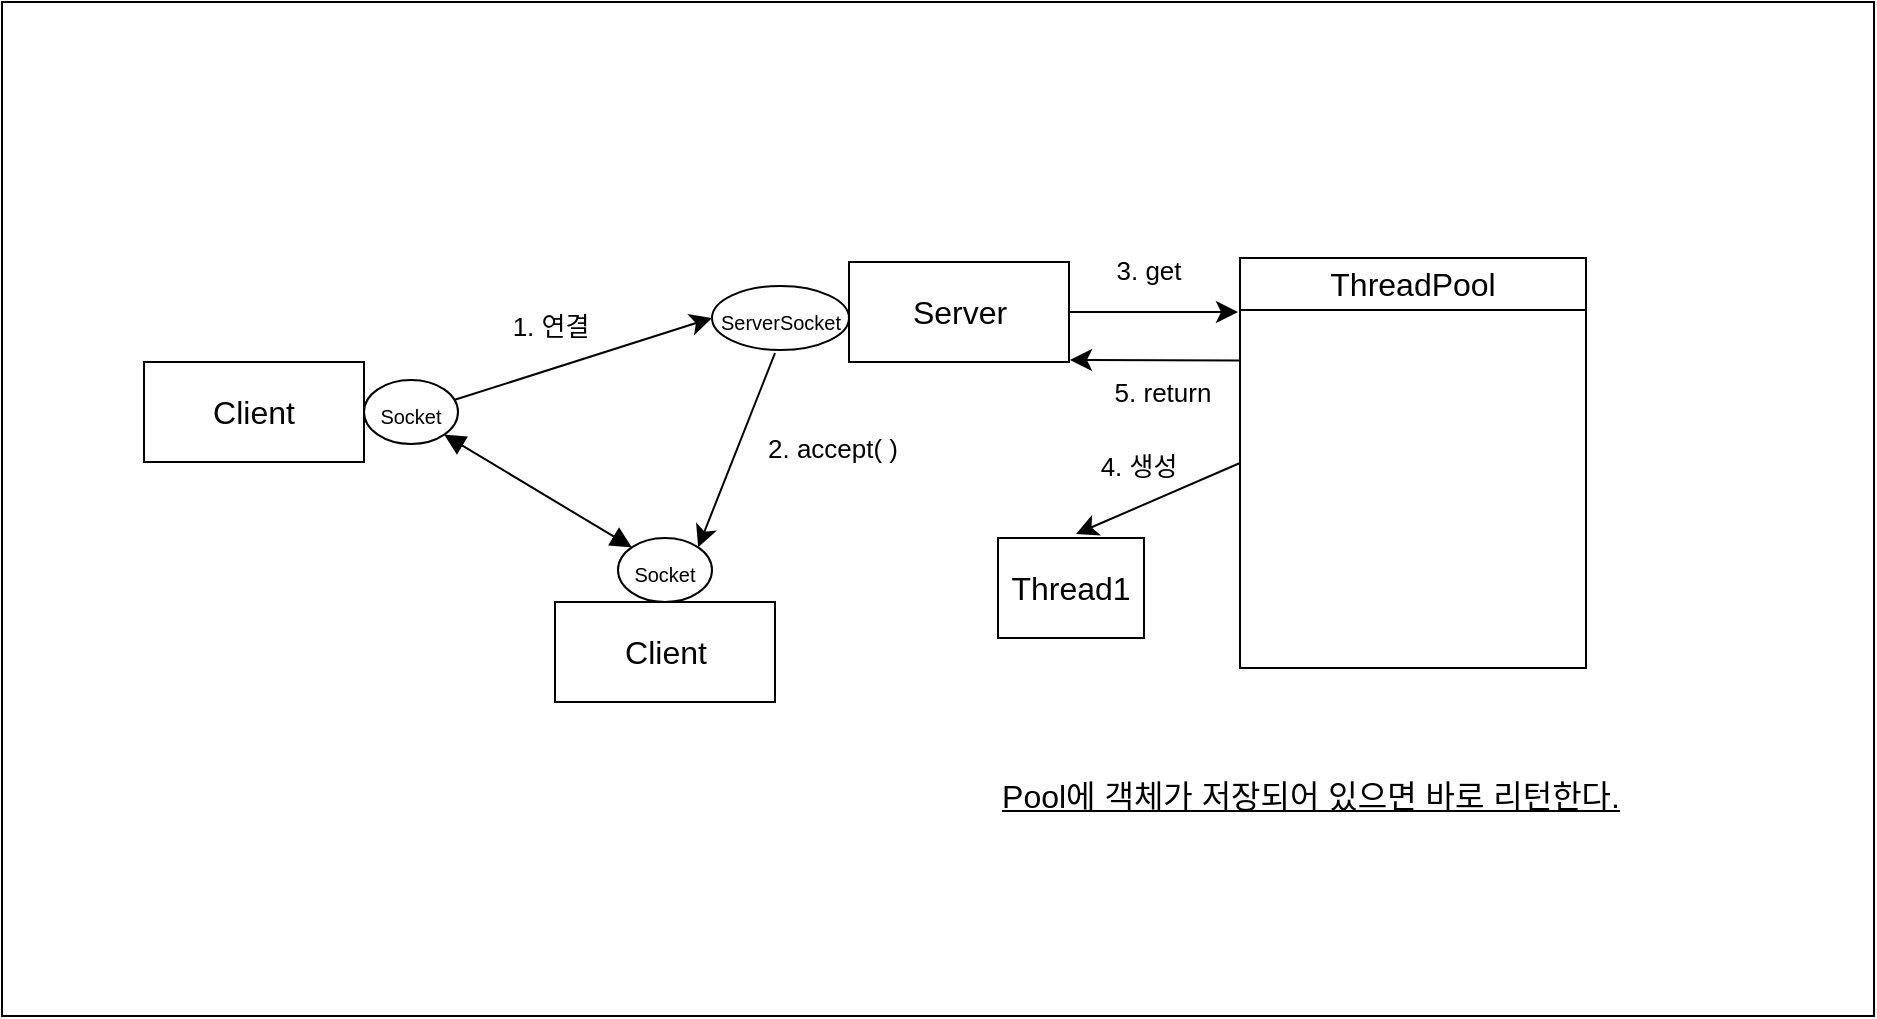 <mxfile version="23.0.1" type="device">
  <diagram name="페이지-1" id="wL-5qeCEirOIAZYPeOnd">
    <mxGraphModel dx="1834" dy="1270" grid="0" gridSize="10" guides="1" tooltips="1" connect="1" arrows="1" fold="1" page="0" pageScale="1" pageWidth="827" pageHeight="1169" math="0" shadow="0">
      <root>
        <mxCell id="0" />
        <mxCell id="1" parent="0" />
        <mxCell id="5-yOR80MPb-flIkw98Z3-22" value="Client" style="html=1;whiteSpace=wrap;fontSize=16;" vertex="1" parent="1">
          <mxGeometry x="-321" y="138" width="110" height="50" as="geometry" />
        </mxCell>
        <mxCell id="5-yOR80MPb-flIkw98Z3-23" value="&lt;font style=&quot;font-size: 10px;&quot;&gt;Socket&lt;/font&gt;" style="ellipse;whiteSpace=wrap;html=1;fontSize=16;" vertex="1" parent="1">
          <mxGeometry x="-211" y="147" width="47" height="32" as="geometry" />
        </mxCell>
        <mxCell id="5-yOR80MPb-flIkw98Z3-24" value="Client" style="html=1;whiteSpace=wrap;fontSize=16;" vertex="1" parent="1">
          <mxGeometry x="-115.5" y="258" width="110" height="50" as="geometry" />
        </mxCell>
        <mxCell id="5-yOR80MPb-flIkw98Z3-25" value="&lt;font style=&quot;font-size: 10px;&quot;&gt;Socket&lt;/font&gt;" style="ellipse;whiteSpace=wrap;html=1;fontSize=16;" vertex="1" parent="1">
          <mxGeometry x="-84" y="226" width="47" height="32" as="geometry" />
        </mxCell>
        <mxCell id="5-yOR80MPb-flIkw98Z3-26" value="Server" style="html=1;whiteSpace=wrap;fontSize=16;" vertex="1" parent="1">
          <mxGeometry x="31.5" y="88" width="110" height="50" as="geometry" />
        </mxCell>
        <mxCell id="5-yOR80MPb-flIkw98Z3-27" value="&lt;font style=&quot;font-size: 10px;&quot;&gt;ServerSocket&lt;/font&gt;" style="ellipse;whiteSpace=wrap;html=1;fontSize=16;" vertex="1" parent="1">
          <mxGeometry x="-37" y="100" width="68.5" height="32" as="geometry" />
        </mxCell>
        <mxCell id="5-yOR80MPb-flIkw98Z3-31" value="" style="endArrow=block;startArrow=block;endFill=1;startFill=1;html=1;rounded=0;fontSize=12;startSize=8;endSize=8;curved=1;entryX=0;entryY=0;entryDx=0;entryDy=0;exitX=1;exitY=1;exitDx=0;exitDy=0;" edge="1" parent="1" source="5-yOR80MPb-flIkw98Z3-23" target="5-yOR80MPb-flIkw98Z3-25">
          <mxGeometry width="160" relative="1" as="geometry">
            <mxPoint x="-174" y="176" as="sourcePoint" />
            <mxPoint x="-14" y="176" as="targetPoint" />
          </mxGeometry>
        </mxCell>
        <mxCell id="5-yOR80MPb-flIkw98Z3-35" value="&lt;font style=&quot;font-size: 13px;&quot;&gt;1. 연결&lt;/font&gt;" style="text;html=1;align=center;verticalAlign=middle;resizable=0;points=[];autosize=1;strokeColor=none;fillColor=none;fontSize=16;" vertex="1" parent="1">
          <mxGeometry x="-146" y="103" width="55" height="31" as="geometry" />
        </mxCell>
        <mxCell id="5-yOR80MPb-flIkw98Z3-36" value="&lt;font style=&quot;font-size: 13px;&quot;&gt;2. accept( )&lt;/font&gt;" style="text;html=1;align=center;verticalAlign=middle;resizable=0;points=[];autosize=1;strokeColor=none;fillColor=none;fontSize=16;" vertex="1" parent="1">
          <mxGeometry x="-19" y="164" width="83" height="31" as="geometry" />
        </mxCell>
        <mxCell id="5-yOR80MPb-flIkw98Z3-53" style="edgeStyle=none;curved=1;rounded=0;orthogonalLoop=1;jettySize=auto;html=1;exitX=0;exitY=0.5;exitDx=0;exitDy=0;fontSize=12;startSize=8;endSize=8;" edge="1" parent="1" source="5-yOR80MPb-flIkw98Z3-37">
          <mxGeometry relative="1" as="geometry">
            <mxPoint x="145" y="224" as="targetPoint" />
          </mxGeometry>
        </mxCell>
        <mxCell id="5-yOR80MPb-flIkw98Z3-56" style="edgeStyle=none;curved=1;rounded=0;orthogonalLoop=1;jettySize=auto;html=1;exitX=0;exitY=0.25;exitDx=0;exitDy=0;fontSize=12;startSize=8;endSize=8;" edge="1" parent="1" source="5-yOR80MPb-flIkw98Z3-37">
          <mxGeometry relative="1" as="geometry">
            <mxPoint x="142" y="137" as="targetPoint" />
          </mxGeometry>
        </mxCell>
        <mxCell id="5-yOR80MPb-flIkw98Z3-37" value="ThreadPool" style="swimlane;fontStyle=0;childLayout=stackLayout;horizontal=1;startSize=26;fillColor=none;horizontalStack=0;resizeParent=1;resizeParentMax=0;resizeLast=0;collapsible=1;marginBottom=0;whiteSpace=wrap;html=1;fontSize=16;" vertex="1" parent="1">
          <mxGeometry x="227" y="86" width="173" height="205" as="geometry" />
        </mxCell>
        <mxCell id="5-yOR80MPb-flIkw98Z3-42" value="" style="edgeStyle=none;orthogonalLoop=1;jettySize=auto;html=1;rounded=0;fontSize=12;startSize=8;endSize=8;curved=1;entryX=0;entryY=0.5;entryDx=0;entryDy=0;" edge="1" parent="1" target="5-yOR80MPb-flIkw98Z3-27">
          <mxGeometry width="140" relative="1" as="geometry">
            <mxPoint x="-166" y="157" as="sourcePoint" />
            <mxPoint x="-26" y="157" as="targetPoint" />
            <Array as="points" />
          </mxGeometry>
        </mxCell>
        <mxCell id="5-yOR80MPb-flIkw98Z3-44" value="" style="edgeStyle=none;orthogonalLoop=1;jettySize=auto;html=1;rounded=0;fontSize=12;startSize=8;endSize=8;curved=1;entryX=1;entryY=0;entryDx=0;entryDy=0;" edge="1" parent="1" target="5-yOR80MPb-flIkw98Z3-25">
          <mxGeometry width="140" relative="1" as="geometry">
            <mxPoint x="-5.5" y="133.5" as="sourcePoint" />
            <mxPoint x="123.5" y="92.5" as="targetPoint" />
            <Array as="points" />
          </mxGeometry>
        </mxCell>
        <mxCell id="5-yOR80MPb-flIkw98Z3-50" style="edgeStyle=none;curved=1;rounded=0;orthogonalLoop=1;jettySize=auto;html=1;exitX=1;exitY=0.5;exitDx=0;exitDy=0;fontSize=12;startSize=8;endSize=8;" edge="1" parent="1" source="5-yOR80MPb-flIkw98Z3-26">
          <mxGeometry relative="1" as="geometry">
            <mxPoint x="226" y="113" as="targetPoint" />
          </mxGeometry>
        </mxCell>
        <mxCell id="5-yOR80MPb-flIkw98Z3-52" value="&lt;font style=&quot;font-size: 13px;&quot;&gt;3. get&lt;/font&gt;" style="text;html=1;align=center;verticalAlign=middle;resizable=0;points=[];autosize=1;strokeColor=none;fillColor=none;fontSize=16;" vertex="1" parent="1">
          <mxGeometry x="155" y="75" width="51" height="31" as="geometry" />
        </mxCell>
        <mxCell id="5-yOR80MPb-flIkw98Z3-55" value="Thread1" style="html=1;whiteSpace=wrap;fontSize=16;" vertex="1" parent="1">
          <mxGeometry x="106" y="226" width="73" height="50" as="geometry" />
        </mxCell>
        <mxCell id="5-yOR80MPb-flIkw98Z3-57" value="&lt;font style=&quot;font-size: 13px;&quot;&gt;5. return&lt;/font&gt;" style="text;html=1;align=center;verticalAlign=middle;resizable=0;points=[];autosize=1;strokeColor=none;fillColor=none;fontSize=16;" vertex="1" parent="1">
          <mxGeometry x="155" y="136" width="66" height="31" as="geometry" />
        </mxCell>
        <mxCell id="5-yOR80MPb-flIkw98Z3-58" value="&lt;span style=&quot;font-size: 13px;&quot;&gt;4. 생성&lt;/span&gt;" style="text;html=1;align=center;verticalAlign=middle;resizable=0;points=[];autosize=1;strokeColor=none;fillColor=none;fontSize=16;" vertex="1" parent="1">
          <mxGeometry x="148" y="173" width="55" height="31" as="geometry" />
        </mxCell>
        <mxCell id="5-yOR80MPb-flIkw98Z3-59" value="Pool에 객체가 저장되어 있으면 바로 리턴한다." style="text;html=1;align=center;verticalAlign=middle;resizable=0;points=[];autosize=1;strokeColor=none;fillColor=none;fontSize=16;shadow=0;glass=0;fontStyle=4" vertex="1" parent="1">
          <mxGeometry x="106" y="339" width="312" height="31" as="geometry" />
        </mxCell>
        <mxCell id="5-yOR80MPb-flIkw98Z3-81" value="" style="whiteSpace=wrap;html=1;fontSize=16;fillColor=none;" vertex="1" parent="1">
          <mxGeometry x="-392" y="-42" width="936" height="507" as="geometry" />
        </mxCell>
      </root>
    </mxGraphModel>
  </diagram>
</mxfile>
